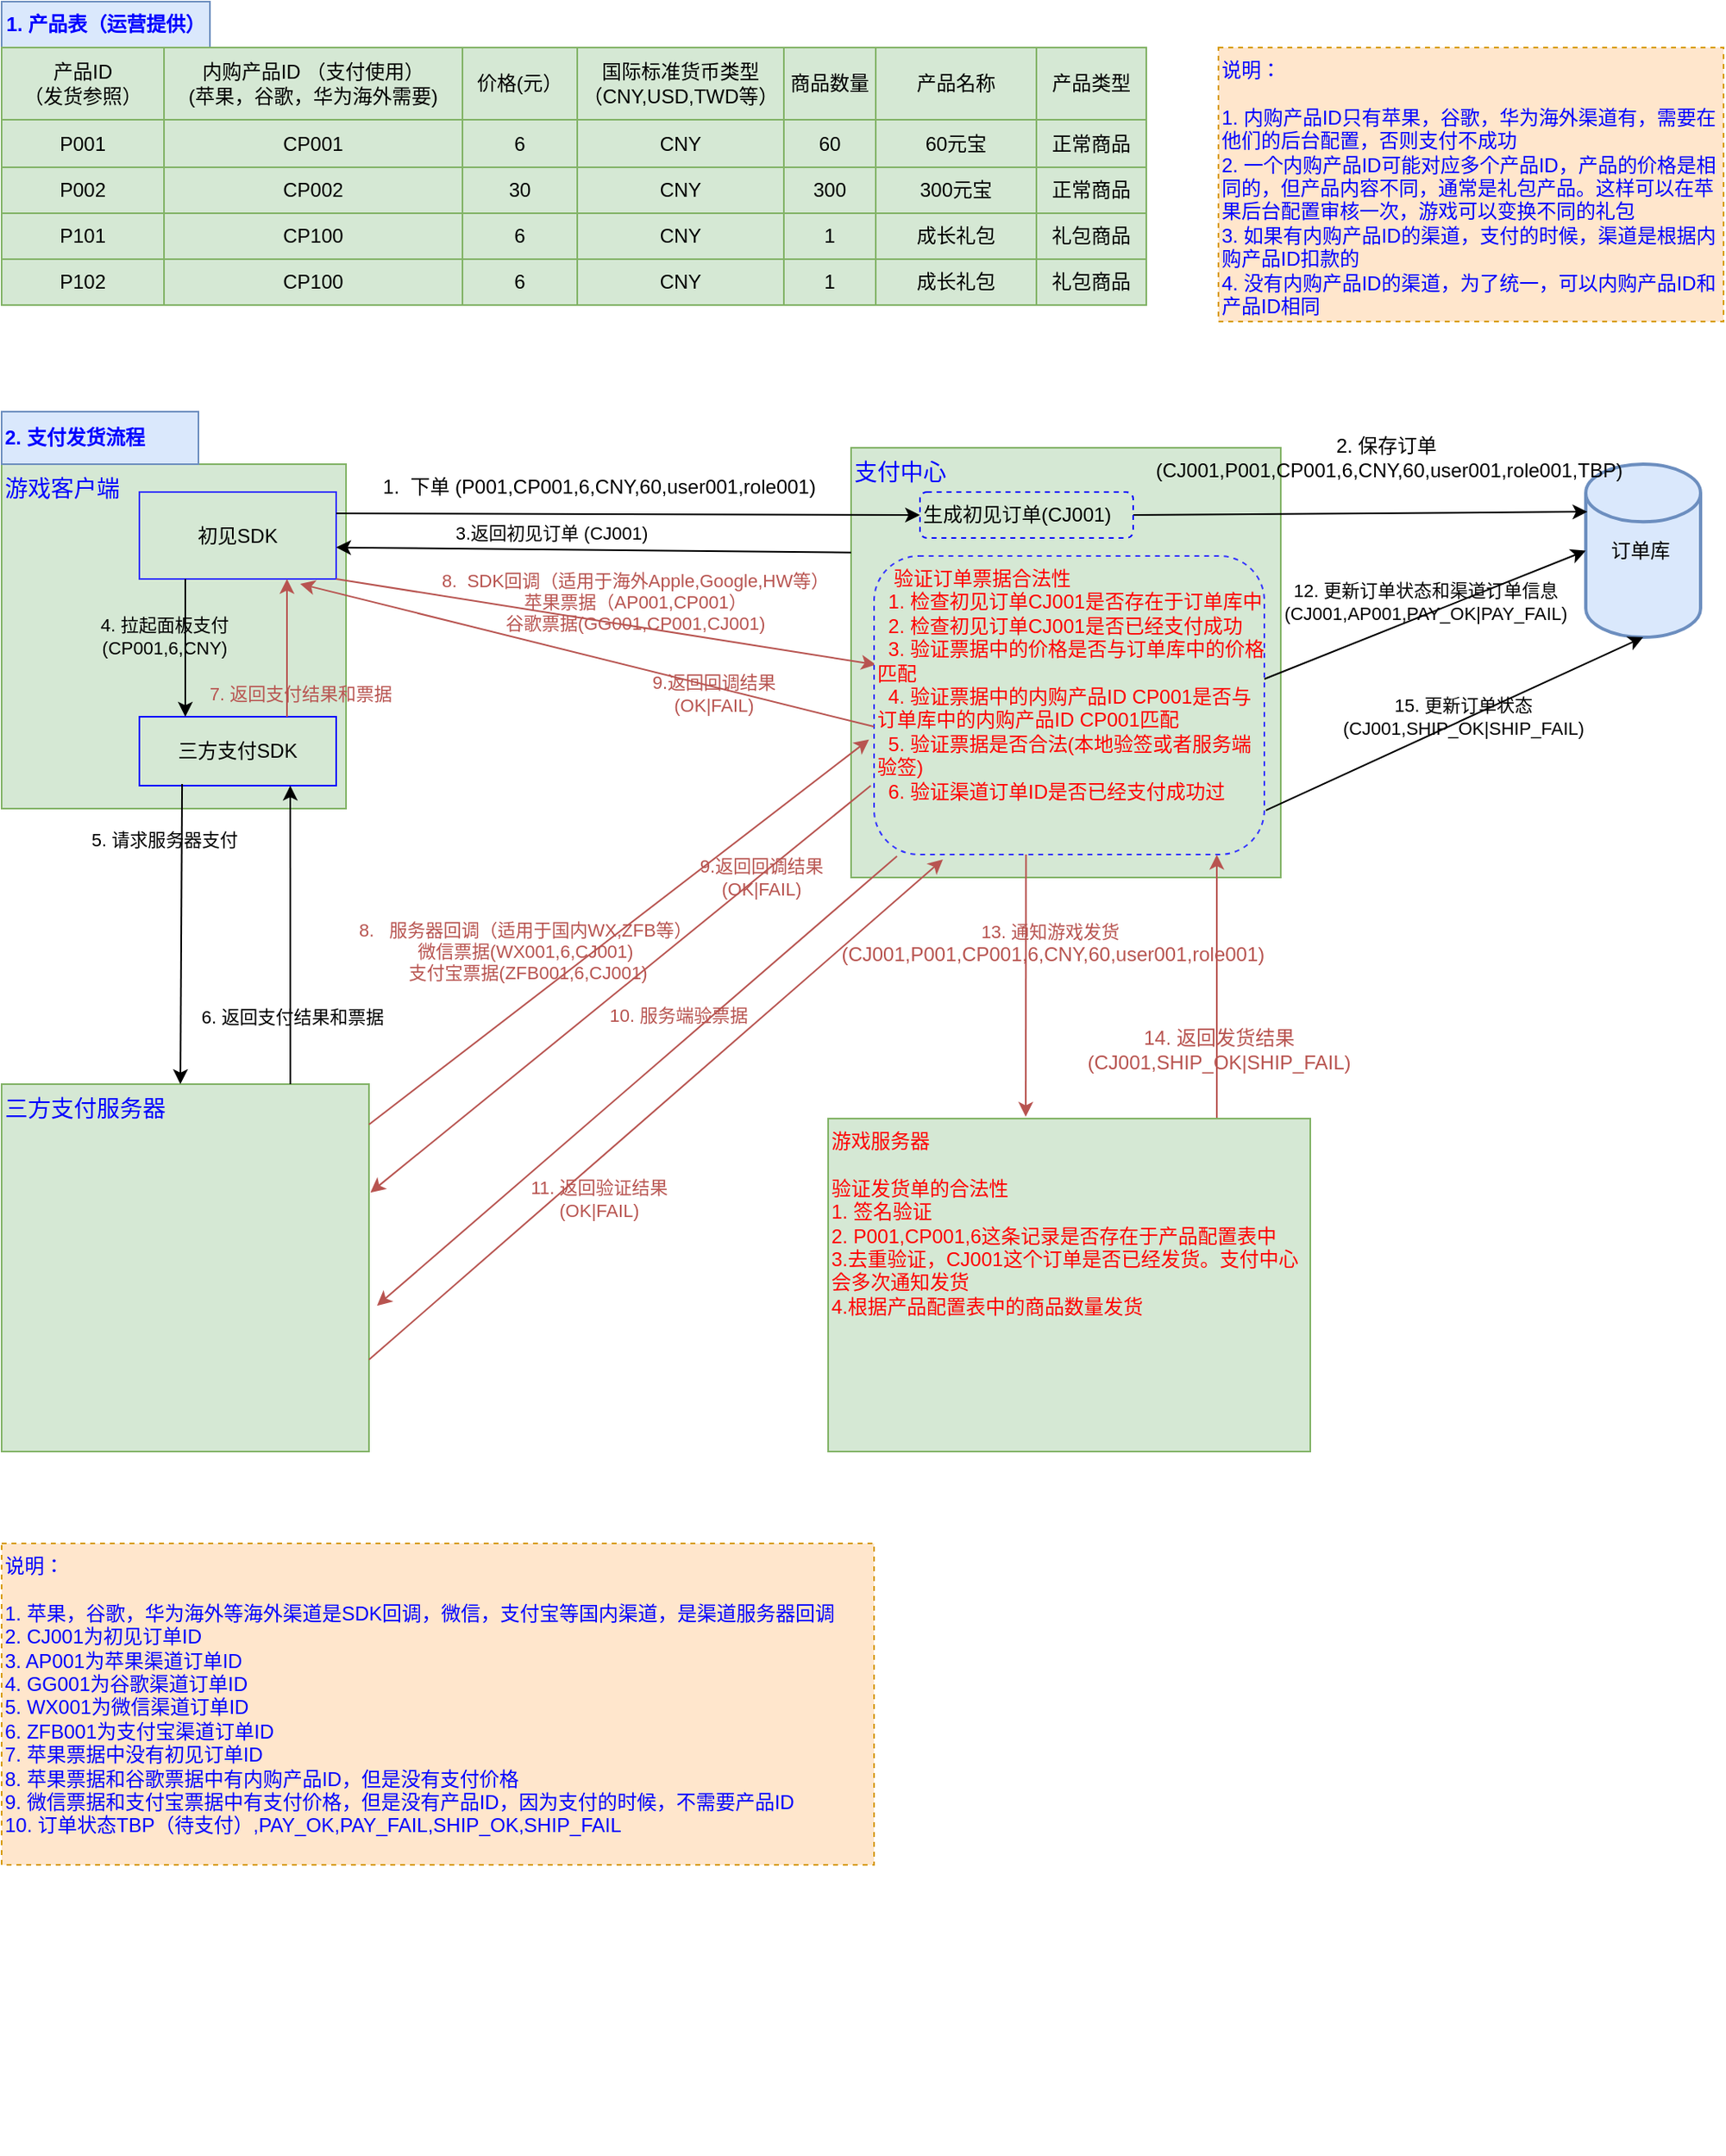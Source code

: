<mxfile version="13.2.6" type="github"><diagram id="gCQPRdWzaqj0PH66_X0w" name="Page-1"><mxGraphModel dx="1422" dy="712" grid="1" gridSize="14" guides="1" tooltips="1" connect="1" arrows="1" fold="1" page="1" pageScale="1" pageWidth="827" pageHeight="1169" math="0" shadow="0"><root><mxCell id="0"/><mxCell id="1" parent="0"/><mxCell id="WOGHGQuo0FZu75Chtuqg-1" value="&lt;b&gt;&lt;font color=&quot;#0000ff&quot;&gt;1. 产品表（运营提供）&lt;/font&gt;&lt;/b&gt;" style="rounded=0;whiteSpace=wrap;html=1;fillColor=#dae8fc;strokeColor=#6c8ebf;" parent="1" vertex="1"><mxGeometry x="28" y="12" width="127" height="28" as="geometry"/></mxCell><mxCell id="WOGHGQuo0FZu75Chtuqg-2" value="&lt;font style=&quot;font-size: 14px&quot; color=&quot;#0000ff&quot;&gt;游戏客户端&lt;/font&gt;" style="whiteSpace=wrap;html=1;aspect=fixed;align=left;labelPosition=center;verticalLabelPosition=middle;verticalAlign=top;fillColor=#d5e8d4;strokeColor=#82b366;" parent="1" vertex="1"><mxGeometry x="28" y="294" width="210" height="210" as="geometry"/></mxCell><mxCell id="WOGHGQuo0FZu75Chtuqg-3" value="初见SDK" style="rounded=0;whiteSpace=wrap;html=1;align=center;fillColor=#d5e8d4;strokeColor=#3333FF;" parent="1" vertex="1"><mxGeometry x="112" y="311" width="120" height="53" as="geometry"/></mxCell><mxCell id="WOGHGQuo0FZu75Chtuqg-4" value="三方支付SDK" style="rounded=0;whiteSpace=wrap;html=1;align=center;fillColor=#d5e8d4;strokeColor=#0000FF;" parent="1" vertex="1"><mxGeometry x="112" y="448" width="120" height="42" as="geometry"/></mxCell><mxCell id="WOGHGQuo0FZu75Chtuqg-6" value="&lt;font style=&quot;font-size: 14px&quot; color=&quot;#0000ff&quot;&gt;支付中心&lt;/font&gt;" style="whiteSpace=wrap;html=1;aspect=fixed;align=left;verticalAlign=top;fillColor=#d5e8d4;strokeColor=#82b366;" parent="1" vertex="1"><mxGeometry x="546" y="284" width="262" height="262" as="geometry"/></mxCell><mxCell id="cGqOs7ZhyZZcwNVCAng--152" value="" style="shape=table;html=1;whiteSpace=wrap;startSize=0;container=1;collapsible=0;childLayout=tableLayout;fillColor=#d5e8d4;strokeColor=#82b366;" parent="1" vertex="1"><mxGeometry x="28" y="40" width="698" height="157" as="geometry"/></mxCell><mxCell id="cGqOs7ZhyZZcwNVCAng--153" value="" style="shape=partialRectangle;html=1;whiteSpace=wrap;collapsible=0;dropTarget=0;pointerEvents=0;fillColor=none;top=0;left=0;bottom=0;right=0;points=[[0,0.5],[1,0.5]];portConstraint=eastwest;" parent="cGqOs7ZhyZZcwNVCAng--152" vertex="1"><mxGeometry width="698" height="44" as="geometry"/></mxCell><mxCell id="cGqOs7ZhyZZcwNVCAng--154" value="产品ID&lt;br&gt;（发货参照）" style="shape=partialRectangle;html=1;whiteSpace=wrap;connectable=0;overflow=hidden;fillColor=none;top=0;left=0;bottom=0;right=0;" parent="cGqOs7ZhyZZcwNVCAng--153" vertex="1"><mxGeometry width="99" height="44" as="geometry"/></mxCell><mxCell id="cGqOs7ZhyZZcwNVCAng--155" value="内购产品ID （支付使用）&lt;br&gt;(苹果，谷歌，华为海外需要)" style="shape=partialRectangle;html=1;whiteSpace=wrap;connectable=0;overflow=hidden;fillColor=none;top=0;left=0;bottom=0;right=0;" parent="cGqOs7ZhyZZcwNVCAng--153" vertex="1"><mxGeometry x="99" width="182" height="44" as="geometry"/></mxCell><mxCell id="cGqOs7ZhyZZcwNVCAng--156" value="价格(元）" style="shape=partialRectangle;html=1;whiteSpace=wrap;connectable=0;overflow=hidden;fillColor=none;top=0;left=0;bottom=0;right=0;" parent="cGqOs7ZhyZZcwNVCAng--153" vertex="1"><mxGeometry x="281" width="70" height="44" as="geometry"/></mxCell><mxCell id="cGqOs7ZhyZZcwNVCAng--157" value="国际标准货币类型&lt;br&gt;（CNY,USD,TWD等）" style="shape=partialRectangle;html=1;whiteSpace=wrap;connectable=0;overflow=hidden;fillColor=none;top=0;left=0;bottom=0;right=0;" parent="cGqOs7ZhyZZcwNVCAng--153" vertex="1"><mxGeometry x="351" width="126" height="44" as="geometry"/></mxCell><mxCell id="cGqOs7ZhyZZcwNVCAng--158" value="商品数量" style="shape=partialRectangle;html=1;whiteSpace=wrap;connectable=0;overflow=hidden;fillColor=none;top=0;left=0;bottom=0;right=0;" parent="cGqOs7ZhyZZcwNVCAng--153" vertex="1"><mxGeometry x="477" width="56" height="44" as="geometry"/></mxCell><mxCell id="cGqOs7ZhyZZcwNVCAng--159" value="产品名称" style="shape=partialRectangle;html=1;whiteSpace=wrap;connectable=0;overflow=hidden;fillColor=none;top=0;left=0;bottom=0;right=0;" parent="cGqOs7ZhyZZcwNVCAng--153" vertex="1"><mxGeometry x="533" width="98" height="44" as="geometry"/></mxCell><mxCell id="cGqOs7ZhyZZcwNVCAng--211" value="产品类型" style="shape=partialRectangle;html=1;whiteSpace=wrap;connectable=0;overflow=hidden;fillColor=none;top=0;left=0;bottom=0;right=0;" parent="cGqOs7ZhyZZcwNVCAng--153" vertex="1"><mxGeometry x="631" width="67" height="44" as="geometry"/></mxCell><mxCell id="cGqOs7ZhyZZcwNVCAng--160" value="" style="shape=partialRectangle;html=1;whiteSpace=wrap;collapsible=0;dropTarget=0;pointerEvents=0;fillColor=none;top=0;left=0;bottom=0;right=0;points=[[0,0.5],[1,0.5]];portConstraint=eastwest;" parent="cGqOs7ZhyZZcwNVCAng--152" vertex="1"><mxGeometry y="44" width="698" height="29" as="geometry"/></mxCell><mxCell id="cGqOs7ZhyZZcwNVCAng--161" value="P001" style="shape=partialRectangle;html=1;whiteSpace=wrap;connectable=0;overflow=hidden;fillColor=none;top=0;left=0;bottom=0;right=0;" parent="cGqOs7ZhyZZcwNVCAng--160" vertex="1"><mxGeometry width="99" height="29" as="geometry"/></mxCell><mxCell id="cGqOs7ZhyZZcwNVCAng--162" value="CP001" style="shape=partialRectangle;html=1;whiteSpace=wrap;connectable=0;overflow=hidden;fillColor=none;top=0;left=0;bottom=0;right=0;" parent="cGqOs7ZhyZZcwNVCAng--160" vertex="1"><mxGeometry x="99" width="182" height="29" as="geometry"/></mxCell><mxCell id="cGqOs7ZhyZZcwNVCAng--163" value="6" style="shape=partialRectangle;html=1;whiteSpace=wrap;connectable=0;overflow=hidden;fillColor=none;top=0;left=0;bottom=0;right=0;" parent="cGqOs7ZhyZZcwNVCAng--160" vertex="1"><mxGeometry x="281" width="70" height="29" as="geometry"/></mxCell><mxCell id="cGqOs7ZhyZZcwNVCAng--164" value="CNY" style="shape=partialRectangle;html=1;whiteSpace=wrap;connectable=0;overflow=hidden;fillColor=none;top=0;left=0;bottom=0;right=0;" parent="cGqOs7ZhyZZcwNVCAng--160" vertex="1"><mxGeometry x="351" width="126" height="29" as="geometry"/></mxCell><mxCell id="cGqOs7ZhyZZcwNVCAng--165" value="60" style="shape=partialRectangle;html=1;whiteSpace=wrap;connectable=0;overflow=hidden;fillColor=none;top=0;left=0;bottom=0;right=0;" parent="cGqOs7ZhyZZcwNVCAng--160" vertex="1"><mxGeometry x="477" width="56" height="29" as="geometry"/></mxCell><mxCell id="cGqOs7ZhyZZcwNVCAng--166" value="60元宝" style="shape=partialRectangle;html=1;whiteSpace=wrap;connectable=0;overflow=hidden;fillColor=none;top=0;left=0;bottom=0;right=0;" parent="cGqOs7ZhyZZcwNVCAng--160" vertex="1"><mxGeometry x="533" width="98" height="29" as="geometry"/></mxCell><mxCell id="cGqOs7ZhyZZcwNVCAng--212" value="正常商品" style="shape=partialRectangle;html=1;whiteSpace=wrap;connectable=0;overflow=hidden;fillColor=none;top=0;left=0;bottom=0;right=0;" parent="cGqOs7ZhyZZcwNVCAng--160" vertex="1"><mxGeometry x="631" width="67" height="29" as="geometry"/></mxCell><mxCell id="cGqOs7ZhyZZcwNVCAng--167" value="" style="shape=partialRectangle;html=1;whiteSpace=wrap;collapsible=0;dropTarget=0;pointerEvents=0;fillColor=none;top=0;left=0;bottom=0;right=0;points=[[0,0.5],[1,0.5]];portConstraint=eastwest;" parent="cGqOs7ZhyZZcwNVCAng--152" vertex="1"><mxGeometry y="73" width="698" height="28" as="geometry"/></mxCell><mxCell id="cGqOs7ZhyZZcwNVCAng--168" value="P002" style="shape=partialRectangle;html=1;whiteSpace=wrap;connectable=0;overflow=hidden;fillColor=none;top=0;left=0;bottom=0;right=0;" parent="cGqOs7ZhyZZcwNVCAng--167" vertex="1"><mxGeometry width="99" height="28" as="geometry"/></mxCell><mxCell id="cGqOs7ZhyZZcwNVCAng--169" value="CP002" style="shape=partialRectangle;html=1;whiteSpace=wrap;connectable=0;overflow=hidden;fillColor=none;top=0;left=0;bottom=0;right=0;" parent="cGqOs7ZhyZZcwNVCAng--167" vertex="1"><mxGeometry x="99" width="182" height="28" as="geometry"/></mxCell><mxCell id="cGqOs7ZhyZZcwNVCAng--170" value="30" style="shape=partialRectangle;html=1;whiteSpace=wrap;connectable=0;overflow=hidden;fillColor=none;top=0;left=0;bottom=0;right=0;" parent="cGqOs7ZhyZZcwNVCAng--167" vertex="1"><mxGeometry x="281" width="70" height="28" as="geometry"/></mxCell><mxCell id="cGqOs7ZhyZZcwNVCAng--171" value="CNY" style="shape=partialRectangle;html=1;whiteSpace=wrap;connectable=0;overflow=hidden;fillColor=none;top=0;left=0;bottom=0;right=0;" parent="cGqOs7ZhyZZcwNVCAng--167" vertex="1"><mxGeometry x="351" width="126" height="28" as="geometry"/></mxCell><mxCell id="cGqOs7ZhyZZcwNVCAng--172" value="300" style="shape=partialRectangle;html=1;whiteSpace=wrap;connectable=0;overflow=hidden;fillColor=none;top=0;left=0;bottom=0;right=0;" parent="cGqOs7ZhyZZcwNVCAng--167" vertex="1"><mxGeometry x="477" width="56" height="28" as="geometry"/></mxCell><mxCell id="cGqOs7ZhyZZcwNVCAng--173" value="300元宝" style="shape=partialRectangle;html=1;whiteSpace=wrap;connectable=0;overflow=hidden;fillColor=none;top=0;left=0;bottom=0;right=0;" parent="cGqOs7ZhyZZcwNVCAng--167" vertex="1"><mxGeometry x="533" width="98" height="28" as="geometry"/></mxCell><mxCell id="cGqOs7ZhyZZcwNVCAng--213" value="正常商品" style="shape=partialRectangle;html=1;whiteSpace=wrap;connectable=0;overflow=hidden;fillColor=none;top=0;left=0;bottom=0;right=0;" parent="cGqOs7ZhyZZcwNVCAng--167" vertex="1"><mxGeometry x="631" width="67" height="28" as="geometry"/></mxCell><mxCell id="cGqOs7ZhyZZcwNVCAng--174" value="" style="shape=partialRectangle;html=1;whiteSpace=wrap;collapsible=0;dropTarget=0;pointerEvents=0;fillColor=none;top=0;left=0;bottom=0;right=0;points=[[0,0.5],[1,0.5]];portConstraint=eastwest;" parent="cGqOs7ZhyZZcwNVCAng--152" vertex="1"><mxGeometry y="101" width="698" height="28" as="geometry"/></mxCell><mxCell id="cGqOs7ZhyZZcwNVCAng--175" value="P101" style="shape=partialRectangle;html=1;whiteSpace=wrap;connectable=0;overflow=hidden;fillColor=none;top=0;left=0;bottom=0;right=0;" parent="cGqOs7ZhyZZcwNVCAng--174" vertex="1"><mxGeometry width="99" height="28" as="geometry"/></mxCell><mxCell id="cGqOs7ZhyZZcwNVCAng--176" value="CP100" style="shape=partialRectangle;html=1;whiteSpace=wrap;connectable=0;overflow=hidden;fillColor=none;top=0;left=0;bottom=0;right=0;" parent="cGqOs7ZhyZZcwNVCAng--174" vertex="1"><mxGeometry x="99" width="182" height="28" as="geometry"/></mxCell><mxCell id="cGqOs7ZhyZZcwNVCAng--177" value="6" style="shape=partialRectangle;html=1;whiteSpace=wrap;connectable=0;overflow=hidden;fillColor=none;top=0;left=0;bottom=0;right=0;" parent="cGqOs7ZhyZZcwNVCAng--174" vertex="1"><mxGeometry x="281" width="70" height="28" as="geometry"/></mxCell><mxCell id="cGqOs7ZhyZZcwNVCAng--178" value="CNY" style="shape=partialRectangle;html=1;whiteSpace=wrap;connectable=0;overflow=hidden;fillColor=none;top=0;left=0;bottom=0;right=0;" parent="cGqOs7ZhyZZcwNVCAng--174" vertex="1"><mxGeometry x="351" width="126" height="28" as="geometry"/></mxCell><mxCell id="cGqOs7ZhyZZcwNVCAng--179" value="1" style="shape=partialRectangle;html=1;whiteSpace=wrap;connectable=0;overflow=hidden;fillColor=none;top=0;left=0;bottom=0;right=0;" parent="cGqOs7ZhyZZcwNVCAng--174" vertex="1"><mxGeometry x="477" width="56" height="28" as="geometry"/></mxCell><mxCell id="cGqOs7ZhyZZcwNVCAng--180" value="成长礼包" style="shape=partialRectangle;html=1;whiteSpace=wrap;connectable=0;overflow=hidden;fillColor=none;top=0;left=0;bottom=0;right=0;" parent="cGqOs7ZhyZZcwNVCAng--174" vertex="1"><mxGeometry x="533" width="98" height="28" as="geometry"/></mxCell><mxCell id="cGqOs7ZhyZZcwNVCAng--214" value="礼包商品" style="shape=partialRectangle;html=1;whiteSpace=wrap;connectable=0;overflow=hidden;fillColor=none;top=0;left=0;bottom=0;right=0;" parent="cGqOs7ZhyZZcwNVCAng--174" vertex="1"><mxGeometry x="631" width="67" height="28" as="geometry"/></mxCell><mxCell id="cGqOs7ZhyZZcwNVCAng--215" style="shape=partialRectangle;html=1;whiteSpace=wrap;collapsible=0;dropTarget=0;pointerEvents=0;fillColor=none;top=0;left=0;bottom=0;right=0;points=[[0,0.5],[1,0.5]];portConstraint=eastwest;" parent="cGqOs7ZhyZZcwNVCAng--152" vertex="1"><mxGeometry y="129" width="698" height="28" as="geometry"/></mxCell><mxCell id="cGqOs7ZhyZZcwNVCAng--216" value="P102" style="shape=partialRectangle;html=1;whiteSpace=wrap;connectable=0;overflow=hidden;fillColor=none;top=0;left=0;bottom=0;right=0;" parent="cGqOs7ZhyZZcwNVCAng--215" vertex="1"><mxGeometry width="99" height="28" as="geometry"/></mxCell><mxCell id="cGqOs7ZhyZZcwNVCAng--217" value="CP100" style="shape=partialRectangle;html=1;whiteSpace=wrap;connectable=0;overflow=hidden;fillColor=none;top=0;left=0;bottom=0;right=0;" parent="cGqOs7ZhyZZcwNVCAng--215" vertex="1"><mxGeometry x="99" width="182" height="28" as="geometry"/></mxCell><mxCell id="cGqOs7ZhyZZcwNVCAng--218" value="6" style="shape=partialRectangle;html=1;whiteSpace=wrap;connectable=0;overflow=hidden;fillColor=none;top=0;left=0;bottom=0;right=0;" parent="cGqOs7ZhyZZcwNVCAng--215" vertex="1"><mxGeometry x="281" width="70" height="28" as="geometry"/></mxCell><mxCell id="cGqOs7ZhyZZcwNVCAng--219" value="CNY" style="shape=partialRectangle;html=1;whiteSpace=wrap;connectable=0;overflow=hidden;fillColor=none;top=0;left=0;bottom=0;right=0;" parent="cGqOs7ZhyZZcwNVCAng--215" vertex="1"><mxGeometry x="351" width="126" height="28" as="geometry"/></mxCell><mxCell id="cGqOs7ZhyZZcwNVCAng--220" value="1" style="shape=partialRectangle;html=1;whiteSpace=wrap;connectable=0;overflow=hidden;fillColor=none;top=0;left=0;bottom=0;right=0;" parent="cGqOs7ZhyZZcwNVCAng--215" vertex="1"><mxGeometry x="477" width="56" height="28" as="geometry"/></mxCell><mxCell id="cGqOs7ZhyZZcwNVCAng--221" value="成长礼包" style="shape=partialRectangle;html=1;whiteSpace=wrap;connectable=0;overflow=hidden;fillColor=none;top=0;left=0;bottom=0;right=0;" parent="cGqOs7ZhyZZcwNVCAng--215" vertex="1"><mxGeometry x="533" width="98" height="28" as="geometry"/></mxCell><mxCell id="cGqOs7ZhyZZcwNVCAng--222" value="礼包商品" style="shape=partialRectangle;html=1;whiteSpace=wrap;connectable=0;overflow=hidden;fillColor=none;top=0;left=0;bottom=0;right=0;" parent="cGqOs7ZhyZZcwNVCAng--215" vertex="1"><mxGeometry x="631" width="67" height="28" as="geometry"/></mxCell><mxCell id="WOGHGQuo0FZu75Chtuqg-8" value="&lt;font style=&quot;font-size: 14px&quot; color=&quot;#0000ff&quot;&gt;三方支付服务器&lt;/font&gt;" style="whiteSpace=wrap;html=1;aspect=fixed;align=left;verticalAlign=top;fillColor=#d5e8d4;strokeColor=#82b366;" parent="1" vertex="1"><mxGeometry x="28" y="672" width="224" height="224" as="geometry"/></mxCell><mxCell id="WOGHGQuo0FZu75Chtuqg-11" value="&amp;nbsp; &amp;nbsp; 订单库" style="strokeWidth=2;html=1;shape=mxgraph.flowchart.database;whiteSpace=wrap;align=left;verticalAlign=middle;fillColor=#dae8fc;strokeColor=#6c8ebf;" parent="1" vertex="1"><mxGeometry x="994" y="294" width="70" height="105.5" as="geometry"/></mxCell><mxCell id="WOGHGQuo0FZu75Chtuqg-12" value="" style="endArrow=classic;html=1;entryX=0;entryY=0.5;entryDx=0;entryDy=0;" parent="1" target="WOGHGQuo0FZu75Chtuqg-31" edge="1"><mxGeometry width="50" height="50" relative="1" as="geometry"><mxPoint x="232" y="324" as="sourcePoint"/><mxPoint x="588" y="320" as="targetPoint"/><Array as="points"/></mxGeometry></mxCell><mxCell id="WOGHGQuo0FZu75Chtuqg-13" value="1.&amp;nbsp; 下单 (P001,CP001,6,CNY,60,user001,role001)" style="text;html=1;align=center;verticalAlign=middle;resizable=0;points=[];autosize=1;" parent="1" vertex="1"><mxGeometry x="252" y="294" width="280" height="28" as="geometry"/></mxCell><mxCell id="WOGHGQuo0FZu75Chtuqg-14" value="" style="endArrow=classic;html=1;exitX=1;exitY=0.5;exitDx=0;exitDy=0;entryX=0.014;entryY=0.275;entryDx=0;entryDy=0;entryPerimeter=0;" parent="1" source="WOGHGQuo0FZu75Chtuqg-31" target="WOGHGQuo0FZu75Chtuqg-11" edge="1"><mxGeometry width="50" height="50" relative="1" as="geometry"><mxPoint x="772" y="337" as="sourcePoint"/><mxPoint x="966" y="325" as="targetPoint"/></mxGeometry></mxCell><mxCell id="WOGHGQuo0FZu75Chtuqg-15" value="&lt;div&gt;&lt;span&gt;2. 保存订单&lt;/span&gt;&lt;/div&gt;&amp;nbsp;(CJ001,P001,CP001,6,CNY,60,user001,role001,TBP)" style="text;html=1;align=center;verticalAlign=middle;resizable=0;points=[];autosize=1;" parent="1" vertex="1"><mxGeometry x="718" y="269" width="308" height="42" as="geometry"/></mxCell><mxCell id="WOGHGQuo0FZu75Chtuqg-19" value="" style="endArrow=classic;html=1;entryX=1;entryY=0.75;entryDx=0;entryDy=0;exitX=0;exitY=0.282;exitDx=0;exitDy=0;exitPerimeter=0;" parent="1" edge="1"><mxGeometry width="50" height="50" relative="1" as="geometry"><mxPoint x="546" y="347.884" as="sourcePoint"/><mxPoint x="232" y="344.75" as="targetPoint"/></mxGeometry></mxCell><mxCell id="WOGHGQuo0FZu75Chtuqg-20" value="3.返回初见订单 (CJ001)" style="edgeLabel;html=1;align=center;verticalAlign=middle;resizable=0;points=[];labelBackgroundColor=none;" parent="WOGHGQuo0FZu75Chtuqg-19" vertex="1" connectable="0"><mxGeometry x="0.166" y="-1" relative="1" as="geometry"><mxPoint y="-8.94" as="offset"/></mxGeometry></mxCell><mxCell id="WOGHGQuo0FZu75Chtuqg-21" value="" style="endArrow=classic;html=1;exitX=0.5;exitY=1;exitDx=0;exitDy=0;" parent="1" edge="1"><mxGeometry width="50" height="50" relative="1" as="geometry"><mxPoint x="140" y="364" as="sourcePoint"/><mxPoint x="140" y="448" as="targetPoint"/></mxGeometry></mxCell><mxCell id="WOGHGQuo0FZu75Chtuqg-22" value="4. 拉起面板支付&lt;br&gt;(CP001,6,CNY)" style="edgeLabel;html=1;align=center;verticalAlign=middle;resizable=0;points=[];labelBackgroundColor=none;" parent="WOGHGQuo0FZu75Chtuqg-21" vertex="1" connectable="0"><mxGeometry x="-0.238" y="3" relative="1" as="geometry"><mxPoint x="-16" y="3" as="offset"/></mxGeometry></mxCell><mxCell id="WOGHGQuo0FZu75Chtuqg-23" value="" style="endArrow=classic;html=1;exitX=0.75;exitY=0;exitDx=0;exitDy=0;entryX=0.75;entryY=1;entryDx=0;entryDy=0;fontColor=#B85450;strokeColor=#B85450;" parent="1" source="WOGHGQuo0FZu75Chtuqg-4" target="WOGHGQuo0FZu75Chtuqg-3" edge="1"><mxGeometry width="50" height="50" relative="1" as="geometry"><mxPoint x="392" y="386" as="sourcePoint"/><mxPoint x="280" y="378" as="targetPoint"/></mxGeometry></mxCell><mxCell id="WOGHGQuo0FZu75Chtuqg-24" value="7. 返回支付结果和票据" style="edgeLabel;html=1;align=center;verticalAlign=middle;resizable=0;points=[];fontColor=#B85450;labelBackgroundColor=none;" parent="WOGHGQuo0FZu75Chtuqg-23" vertex="1" connectable="0"><mxGeometry x="0.262" relative="1" as="geometry"><mxPoint x="8" y="39" as="offset"/></mxGeometry></mxCell><mxCell id="WOGHGQuo0FZu75Chtuqg-25" value="" style="endArrow=classic;html=1;exitX=0.167;exitY=0.976;exitDx=0;exitDy=0;exitPerimeter=0;" parent="1" edge="1"><mxGeometry width="50" height="50" relative="1" as="geometry"><mxPoint x="138.04" y="488.992" as="sourcePoint"/><mxPoint x="137" y="672" as="targetPoint"/></mxGeometry></mxCell><mxCell id="WOGHGQuo0FZu75Chtuqg-27" value="5. 请求服务器支付" style="edgeLabel;html=1;align=center;verticalAlign=middle;resizable=0;points=[];labelBackgroundColor=none;" parent="WOGHGQuo0FZu75Chtuqg-25" vertex="1" connectable="0"><mxGeometry x="-0.184" y="-3" relative="1" as="geometry"><mxPoint x="-7.62" y="-40.98" as="offset"/></mxGeometry></mxCell><mxCell id="WOGHGQuo0FZu75Chtuqg-26" value="" style="endArrow=classic;html=1;entryX=0.75;entryY=1;entryDx=0;entryDy=0;exitX=0.786;exitY=0;exitDx=0;exitDy=0;exitPerimeter=0;" parent="1" source="WOGHGQuo0FZu75Chtuqg-8" edge="1"><mxGeometry width="50" height="50" relative="1" as="geometry"><mxPoint x="204" y="658" as="sourcePoint"/><mxPoint x="204" y="490" as="targetPoint"/></mxGeometry></mxCell><mxCell id="WOGHGQuo0FZu75Chtuqg-28" value="6. 返回支付结果和票据" style="edgeLabel;html=1;align=center;verticalAlign=middle;resizable=0;points=[];labelBackgroundColor=none;" parent="1" vertex="1" connectable="0"><mxGeometry x="210" y="560" as="geometry"><mxPoint x="-5" y="71" as="offset"/></mxGeometry></mxCell><mxCell id="WOGHGQuo0FZu75Chtuqg-29" value="" style="endArrow=classic;html=1;exitX=1;exitY=1;exitDx=0;exitDy=0;entryX=0.005;entryY=0.364;entryDx=0;entryDy=0;entryPerimeter=0;fillColor=#f8cecc;strokeColor=#b85450;" parent="1" source="WOGHGQuo0FZu75Chtuqg-3" target="WOGHGQuo0FZu75Chtuqg-40" edge="1"><mxGeometry width="50" height="50" relative="1" as="geometry"><mxPoint x="392" y="596" as="sourcePoint"/><mxPoint x="442" y="546" as="targetPoint"/></mxGeometry></mxCell><mxCell id="WOGHGQuo0FZu75Chtuqg-30" value="8.&amp;nbsp; SDK回调（适用于海外Apple,Google,HW等）&lt;br&gt;苹果票据（AP001,CP001）&lt;br&gt;谷歌票据(GG001,CP001,CJ001)" style="edgeLabel;html=1;align=center;verticalAlign=middle;resizable=0;points=[];fontColor=#B85450;labelBackgroundColor=none;" parent="WOGHGQuo0FZu75Chtuqg-29" vertex="1" connectable="0"><mxGeometry x="-0.121" y="3" relative="1" as="geometry"><mxPoint x="36.35" y="-6.08" as="offset"/></mxGeometry></mxCell><mxCell id="WOGHGQuo0FZu75Chtuqg-31" value="生成初见订单(CJ001)" style="rounded=1;whiteSpace=wrap;html=1;align=left;fillColor=#d5e8d4;strokeColor=#0000FF;dashed=1;" parent="1" vertex="1"><mxGeometry x="588" y="311" width="130" height="28" as="geometry"/></mxCell><mxCell id="WOGHGQuo0FZu75Chtuqg-36" value="" style="endArrow=classic;html=1;exitX=1;exitY=0.188;exitDx=0;exitDy=0;exitPerimeter=0;entryX=-0.013;entryY=0.615;entryDx=0;entryDy=0;entryPerimeter=0;strokeColor=#B85450;" parent="1" target="WOGHGQuo0FZu75Chtuqg-40" edge="1"><mxGeometry width="50" height="50" relative="1" as="geometry"><mxPoint x="252" y="696.612" as="sourcePoint"/><mxPoint x="560" y="448" as="targetPoint"/></mxGeometry></mxCell><mxCell id="WOGHGQuo0FZu75Chtuqg-37" value="8.&amp;nbsp; &amp;nbsp;服务器回调（适用于国内WX,ZFB等）&lt;br&gt;微信票据(WX001,6,CJ001)&lt;br&gt;&amp;nbsp;支付宝票据(ZFB001,6,CJ001)" style="edgeLabel;html=1;align=center;verticalAlign=middle;resizable=0;points=[];fontColor=#B85450;labelBackgroundColor=none;" parent="1" vertex="1" connectable="0"><mxGeometry x="335.999" y="489.997" as="geometry"><mxPoint x="11" y="101" as="offset"/></mxGeometry></mxCell><mxCell id="WOGHGQuo0FZu75Chtuqg-40" value="&lt;font color=&quot;#ff0000&quot;&gt;&amp;nbsp; &amp;nbsp;验证订单票据合法性&lt;br&gt;&amp;nbsp; 1. 检查初见订单CJ001是否存在于订单库中&lt;br&gt;&amp;nbsp; 2. 检查初见订单CJ001是否已经支付成功&lt;br&gt;&amp;nbsp; 3. 验证票据中的价格是否与订单库中的价格匹配&lt;br&gt;&amp;nbsp; 4. 验证票据中的内购产品ID CP001是否与订单库中的内购产品ID CP001匹配&lt;br&gt;&amp;nbsp; 5. 验证票据是否合法(本地验签或者服务端验签)&lt;br&gt;&amp;nbsp; 6. 验证渠道订单ID是否已经支付成功过&lt;/font&gt;" style="rounded=1;whiteSpace=wrap;html=1;align=left;verticalAlign=top;fillColor=#d5e8d4;strokeColor=#3333FF;dashed=1;" parent="1" vertex="1"><mxGeometry x="560" y="350" width="238" height="182" as="geometry"/></mxCell><mxCell id="WOGHGQuo0FZu75Chtuqg-41" value="" style="endArrow=classic;html=1;entryX=0;entryY=0.5;entryDx=0;entryDy=0;entryPerimeter=0;" parent="1" target="WOGHGQuo0FZu75Chtuqg-11" edge="1"><mxGeometry width="50" height="50" relative="1" as="geometry"><mxPoint x="798" y="425" as="sourcePoint"/><mxPoint x="972" y="352.778" as="targetPoint"/></mxGeometry></mxCell><mxCell id="WOGHGQuo0FZu75Chtuqg-42" value="12. 更新订单状态和渠道订单信息&lt;br&gt;(CJ001,AP001,PAY_OK|PAY_FAIL)" style="edgeLabel;html=1;align=center;verticalAlign=middle;resizable=0;points=[];labelBackgroundColor=none;" parent="WOGHGQuo0FZu75Chtuqg-41" vertex="1" connectable="0"><mxGeometry x="0.158" y="1" relative="1" as="geometry"><mxPoint x="-14.93" y="-0.84" as="offset"/></mxGeometry></mxCell><mxCell id="WOGHGQuo0FZu75Chtuqg-44" value="" style="endArrow=classic;html=1;entryX=0.278;entryY=-0.004;entryDx=0;entryDy=0;entryPerimeter=0;exitX=0.268;exitY=0.947;exitDx=0;exitDy=0;exitPerimeter=0;strokeColor=#B85450;" parent="1" edge="1"><mxGeometry width="50" height="50" relative="1" as="geometry"><mxPoint x="652.656" y="532.004" as="sourcePoint"/><mxPoint x="652.496" y="691.882" as="targetPoint"/></mxGeometry></mxCell><mxCell id="WOGHGQuo0FZu75Chtuqg-45" value="13. 通知游戏发货&lt;br&gt;&lt;span style=&quot;font-size: 12px;&quot;&gt;&amp;nbsp;(CJ001,P001,CP001,6,CNY,60,user001,role001)&lt;/span&gt;" style="edgeLabel;html=1;align=center;verticalAlign=middle;resizable=0;points=[];fontColor=#B85450;labelBackgroundColor=none;" parent="WOGHGQuo0FZu75Chtuqg-44" vertex="1" connectable="0"><mxGeometry x="0.118" y="1" relative="1" as="geometry"><mxPoint x="12.87" y="-36.11" as="offset"/></mxGeometry></mxCell><mxCell id="WOGHGQuo0FZu75Chtuqg-46" value="" style="endArrow=classic;html=1;entryX=0.771;entryY=0.947;entryDx=0;entryDy=0;entryPerimeter=0;exitX=0.885;exitY=0.028;exitDx=0;exitDy=0;exitPerimeter=0;strokeColor=#B85450;" parent="1" edge="1"><mxGeometry width="50" height="50" relative="1" as="geometry"><mxPoint x="769.02" y="700.056" as="sourcePoint"/><mxPoint x="769.002" y="532.114" as="targetPoint"/></mxGeometry></mxCell><mxCell id="WOGHGQuo0FZu75Chtuqg-47" value="14. 返回发货结果&lt;br&gt;(CJ001,SHIP_OK|SHIP_FAIL)" style="text;html=1;align=center;verticalAlign=middle;resizable=0;points=[];autosize=1;fontColor=#B85450;" parent="1" vertex="1"><mxGeometry x="679" y="630" width="182" height="42" as="geometry"/></mxCell><mxCell id="WOGHGQuo0FZu75Chtuqg-50" value="" style="endArrow=classic;html=1;exitX=1.004;exitY=0.852;exitDx=0;exitDy=0;exitPerimeter=0;entryX=0.5;entryY=1;entryDx=0;entryDy=0;entryPerimeter=0;" parent="1" source="WOGHGQuo0FZu75Chtuqg-40" target="WOGHGQuo0FZu75Chtuqg-11" edge="1"><mxGeometry width="50" height="50" relative="1" as="geometry"><mxPoint x="868" y="518" as="sourcePoint"/><mxPoint x="918" y="468" as="targetPoint"/></mxGeometry></mxCell><mxCell id="WOGHGQuo0FZu75Chtuqg-51" value="15. 更新订单状态&lt;br&gt;(CJ001,SHIP_OK|SHIP_FAIL)" style="edgeLabel;html=1;align=center;verticalAlign=middle;resizable=0;points=[];labelBackgroundColor=none;" parent="WOGHGQuo0FZu75Chtuqg-50" vertex="1" connectable="0"><mxGeometry x="-0.125" y="-2" relative="1" as="geometry"><mxPoint x="19" y="-12.59" as="offset"/></mxGeometry></mxCell><mxCell id="WOGHGQuo0FZu75Chtuqg-54" value="&lt;b style=&quot;text-align: center&quot;&gt;&lt;font color=&quot;#0000ff&quot;&gt;2. 支付发货流程&lt;/font&gt;&lt;/b&gt;" style="rounded=0;whiteSpace=wrap;html=1;align=left;fillColor=#dae8fc;strokeColor=#6c8ebf;" parent="1" vertex="1"><mxGeometry x="28" y="262" width="120" height="32" as="geometry"/></mxCell><mxCell id="WOGHGQuo0FZu75Chtuqg-55" style="edgeStyle=orthogonalEdgeStyle;rounded=0;orthogonalLoop=1;jettySize=auto;html=1;exitX=0.5;exitY=1;exitDx=0;exitDy=0;" parent="1" edge="1"><mxGeometry relative="1" as="geometry"><mxPoint x="203" y="1316" as="sourcePoint"/><mxPoint x="203" y="1316" as="targetPoint"/></mxGeometry></mxCell><mxCell id="WOGHGQuo0FZu75Chtuqg-57" value="&lt;span style=&quot;color: rgb(0 , 0 , 255)&quot;&gt;说明：&lt;/span&gt;&lt;br style=&quot;color: rgb(0 , 0 , 255)&quot;&gt;&lt;br&gt;&lt;font color=&quot;#0000ff&quot;&gt;1. 苹果，谷歌，华为海外等海外渠道是SDK回调，微信，支付宝等国内渠道，是渠道服务器回调&lt;/font&gt;&lt;br style=&quot;color: rgb(0 , 0 , 255)&quot;&gt;&lt;span style=&quot;color: rgb(0 , 0 , 255)&quot;&gt;2. CJ001为初见订单ID&lt;/span&gt;&lt;br style=&quot;color: rgb(0 , 0 , 255)&quot;&gt;&lt;span style=&quot;color: rgb(0 , 0 , 255)&quot;&gt;3. AP001为苹果渠道订单ID&lt;/span&gt;&lt;br style=&quot;color: rgb(0 , 0 , 255)&quot;&gt;&lt;span style=&quot;color: rgb(0 , 0 , 255)&quot;&gt;4. GG001为谷歌渠道订单ID&lt;/span&gt;&lt;br style=&quot;color: rgb(0 , 0 , 255)&quot;&gt;&lt;span style=&quot;color: rgb(0 , 0 , 255)&quot;&gt;5. WX001为微信渠道订单ID&lt;/span&gt;&lt;br style=&quot;color: rgb(0 , 0 , 255)&quot;&gt;&lt;span style=&quot;color: rgb(0 , 0 , 255)&quot;&gt;6. ZFB001为支付宝渠道订单ID&lt;/span&gt;&lt;br style=&quot;color: rgb(0 , 0 , 255)&quot;&gt;&lt;span style=&quot;color: rgb(0 , 0 , 255)&quot;&gt;7. 苹果票据中没有初见订单ID&lt;/span&gt;&lt;br style=&quot;color: rgb(0 , 0 , 255)&quot;&gt;&lt;span style=&quot;color: rgb(0 , 0 , 255)&quot;&gt;8. 苹果票据和谷歌票据中有内购产品ID，但是没有支付价格&lt;/span&gt;&lt;br style=&quot;color: rgb(0 , 0 , 255)&quot;&gt;&lt;span style=&quot;color: rgb(0 , 0 , 255)&quot;&gt;9. 微信票据和支付宝票据中有支付价格，但是没有产品ID，因为支付的时候，不需要产品ID&lt;/span&gt;&lt;br style=&quot;color: rgb(0 , 0 , 255)&quot;&gt;&lt;span style=&quot;color: rgb(0 , 0 , 255)&quot;&gt;10. 订单状态TBP（待支付）,PAY_OK,PAY_FAIL,SHIP_OK,SHIP_FAIL&lt;/span&gt;" style="rounded=0;whiteSpace=wrap;html=1;shadow=0;glass=0;comic=0;align=left;dashed=1;fillColor=#ffe6cc;strokeColor=#d79b00;verticalAlign=top;" parent="1" vertex="1"><mxGeometry x="28" y="952" width="532" height="196" as="geometry"/></mxCell><mxCell id="WOGHGQuo0FZu75Chtuqg-58" value="" style="endArrow=classic;html=1;entryX=1.022;entryY=0.603;entryDx=0;entryDy=0;entryPerimeter=0;strokeColor=#B85450;" parent="1" target="WOGHGQuo0FZu75Chtuqg-8" edge="1"><mxGeometry width="50" height="50" relative="1" as="geometry"><mxPoint x="574" y="533" as="sourcePoint"/><mxPoint x="252" y="792.056" as="targetPoint"/></mxGeometry></mxCell><mxCell id="WOGHGQuo0FZu75Chtuqg-60" value="10. 服务端验票据&amp;nbsp;" style="edgeLabel;html=1;align=center;verticalAlign=middle;resizable=0;points=[];fontColor=#B85450;labelBackgroundColor=none;" parent="WOGHGQuo0FZu75Chtuqg-58" vertex="1" connectable="0"><mxGeometry x="-0.083" y="-2" relative="1" as="geometry"><mxPoint x="14.56" y="-27.04" as="offset"/></mxGeometry></mxCell><mxCell id="WOGHGQuo0FZu75Chtuqg-59" value="&lt;font style=&quot;font-size: 12px&quot;&gt;&lt;font color=&quot;#ff0000&quot;&gt;游戏服务器&lt;br&gt;&lt;br&gt;&lt;font style=&quot;font-size: 12px&quot;&gt;验证发货单的合法性&lt;br&gt;1. 签名验证&lt;br&gt;2. P001,CP001,6这条记录是否存在于产品配置表中&lt;br&gt;3.去重验证，CJ001这个订单是否已经发货。支付中心会多次通知发货&lt;br&gt;&lt;/font&gt;4.根据产品配置表中的商品数量发货&lt;/font&gt;&lt;br&gt;&lt;/font&gt;" style="rounded=0;whiteSpace=wrap;html=1;shadow=0;glass=0;comic=0;align=left;fillColor=#d5e8d4;strokeColor=#82b366;verticalAlign=top;" parent="1" vertex="1"><mxGeometry x="532" y="693" width="294" height="203" as="geometry"/></mxCell><mxCell id="WOGHGQuo0FZu75Chtuqg-61" value="" style="endArrow=classic;html=1;exitX=1;exitY=0.75;exitDx=0;exitDy=0;strokeColor=#B85450;" parent="1" source="WOGHGQuo0FZu75Chtuqg-8" edge="1"><mxGeometry width="50" height="50" relative="1" as="geometry"><mxPoint x="255" y="817" as="sourcePoint"/><mxPoint x="602" y="535" as="targetPoint"/></mxGeometry></mxCell><mxCell id="WOGHGQuo0FZu75Chtuqg-62" value="11. 返回验证结果&lt;br&gt;(OK|FAIL)" style="edgeLabel;html=1;align=center;verticalAlign=middle;resizable=0;points=[];fontColor=#B85450;labelBackgroundColor=none;" parent="WOGHGQuo0FZu75Chtuqg-61" vertex="1" connectable="0"><mxGeometry x="-0.126" y="1" relative="1" as="geometry"><mxPoint x="-12.39" y="36.12" as="offset"/></mxGeometry></mxCell><mxCell id="WOGHGQuo0FZu75Chtuqg-63" value="" style="endArrow=classic;html=1;exitX=0.053;exitY=0.649;exitDx=0;exitDy=0;exitPerimeter=0;entryX=0.817;entryY=1.057;entryDx=0;entryDy=0;entryPerimeter=0;fillColor=#f8cecc;strokeColor=#b85450;" parent="1" source="WOGHGQuo0FZu75Chtuqg-6" target="WOGHGQuo0FZu75Chtuqg-3" edge="1"><mxGeometry width="50" height="50" relative="1" as="geometry"><mxPoint x="364" y="504" as="sourcePoint"/><mxPoint x="414" y="454" as="targetPoint"/></mxGeometry></mxCell><mxCell id="WOGHGQuo0FZu75Chtuqg-64" value="9.返回回调结果&lt;br&gt;(OK|FAIL)" style="edgeLabel;html=1;align=center;verticalAlign=middle;resizable=0;points=[];fontColor=#B85450;labelBackgroundColor=none;" parent="WOGHGQuo0FZu75Chtuqg-63" vertex="1" connectable="0"><mxGeometry x="-0.257" y="-1" relative="1" as="geometry"><mxPoint x="31.91" y="13.28" as="offset"/></mxGeometry></mxCell><mxCell id="WOGHGQuo0FZu75Chtuqg-65" value="" style="endArrow=classic;html=1;entryX=1.004;entryY=0.295;entryDx=0;entryDy=0;entryPerimeter=0;strokeColor=#B85450;" parent="1" target="WOGHGQuo0FZu75Chtuqg-8" edge="1"><mxGeometry width="50" height="50" relative="1" as="geometry"><mxPoint x="558" y="490" as="sourcePoint"/><mxPoint x="442" y="588" as="targetPoint"/></mxGeometry></mxCell><mxCell id="WOGHGQuo0FZu75Chtuqg-66" value="9.返回回调结果&lt;br&gt;(OK|FAIL)" style="edgeLabel;html=1;align=center;verticalAlign=middle;resizable=0;points=[];fontColor=#B85450;labelBackgroundColor=none;" parent="WOGHGQuo0FZu75Chtuqg-65" vertex="1" connectable="0"><mxGeometry x="-0.203" y="-3" relative="1" as="geometry"><mxPoint x="55.71" y="-40.72" as="offset"/></mxGeometry></mxCell><mxCell id="WOGHGQuo0FZu75Chtuqg-67" value="&lt;span style=&quot;color: rgb(0 , 0 , 255)&quot;&gt;说明：&lt;/span&gt;&lt;br style=&quot;color: rgb(0 , 0 , 255)&quot;&gt;&lt;br style=&quot;color: rgb(0 , 0 , 255)&quot;&gt;&lt;span style=&quot;color: rgb(0 , 0 , 255)&quot;&gt;1. 内购产品ID只有苹果，谷歌，华为海外渠道有，需要在他们的后台配置，否则支付不成功&lt;br&gt;2. 一个内购产品ID可能对应多个产品ID，产品的价格是相同的，但产品内容不同，通常是礼包产品。这样可以在苹果后台配置审核一次，游戏可以变换不同的礼包&lt;br&gt;3. 如果有内购产品ID的渠道，支付的时候，渠道是根据内购产品ID扣款的&lt;br&gt;4. 没有内购产品ID的渠道，为了统一，可以内购产品ID和产品ID相同&lt;br&gt;&lt;/span&gt;" style="rounded=0;whiteSpace=wrap;html=1;shadow=0;glass=0;comic=0;align=left;dashed=1;fillColor=#ffe6cc;strokeColor=#d79b00;verticalAlign=top;" parent="1" vertex="1"><mxGeometry x="770" y="40" width="308" height="167" as="geometry"/></mxCell></root></mxGraphModel></diagram></mxfile>